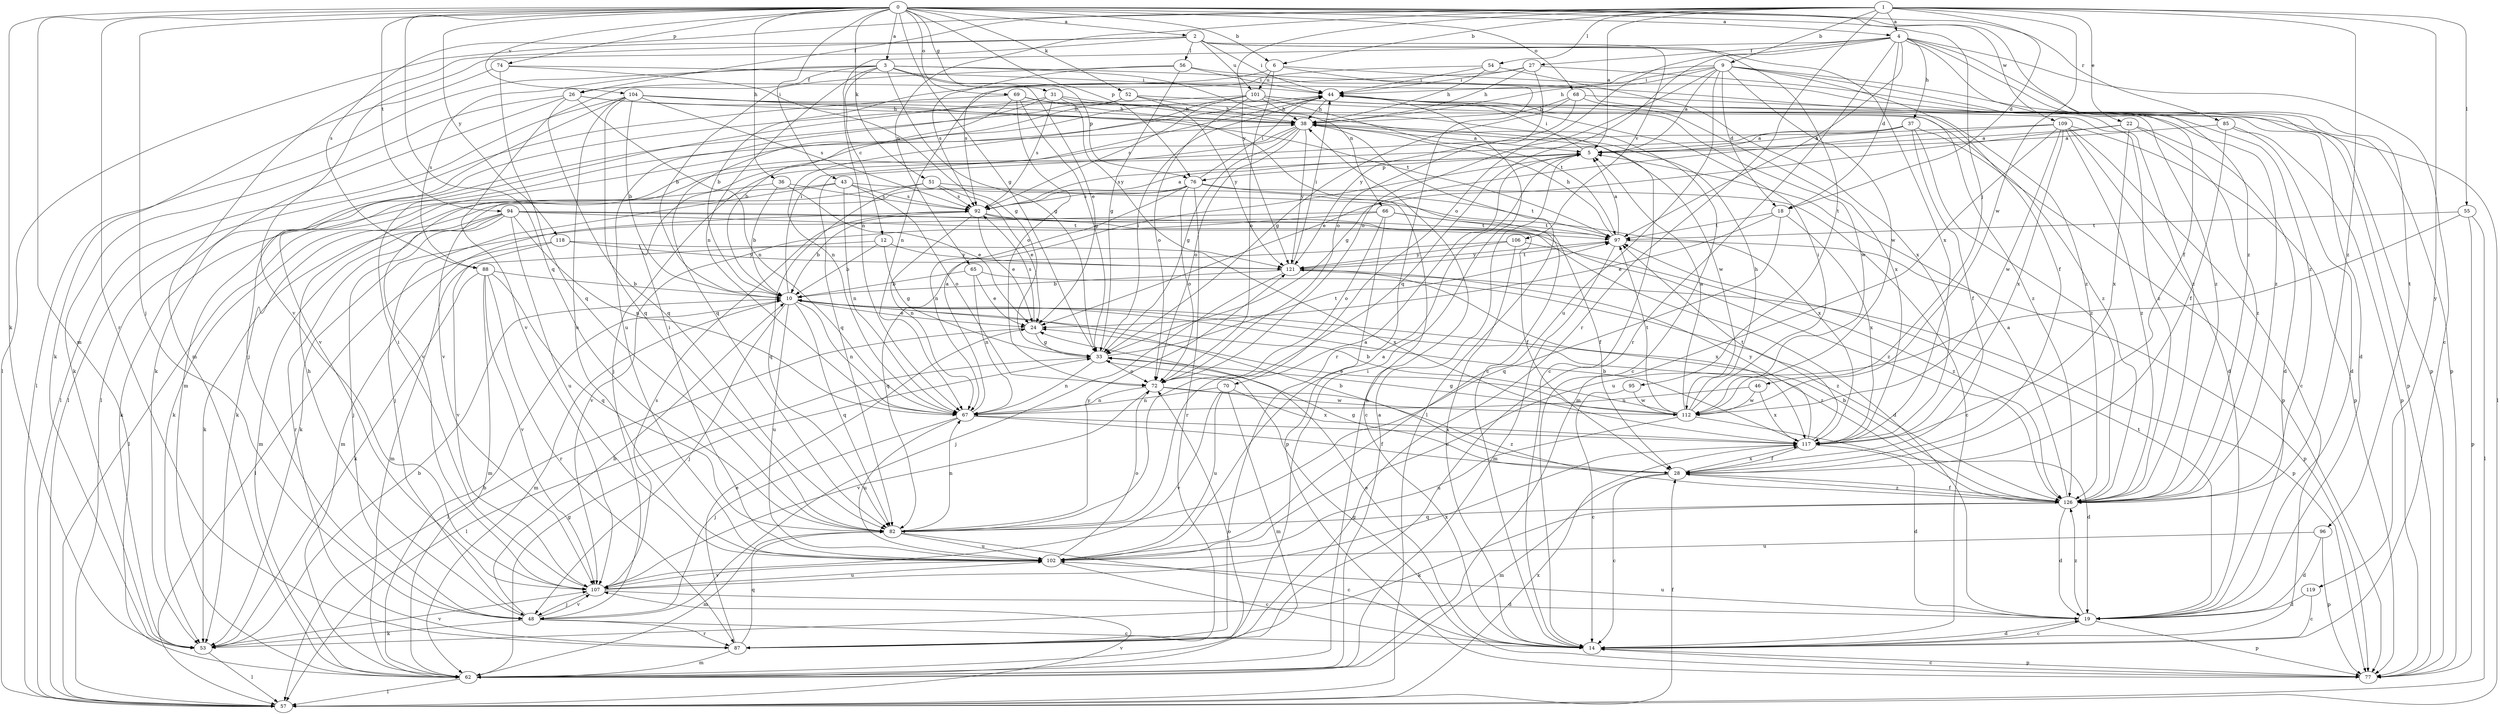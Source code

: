 strict digraph  {
0;
1;
2;
3;
4;
5;
6;
9;
10;
12;
14;
18;
19;
22;
24;
26;
27;
28;
31;
33;
36;
37;
38;
43;
44;
46;
48;
51;
52;
53;
54;
55;
56;
57;
62;
65;
66;
67;
68;
69;
70;
72;
74;
76;
77;
82;
85;
87;
88;
92;
94;
95;
96;
97;
101;
102;
104;
106;
107;
109;
112;
117;
118;
119;
121;
126;
0 -> 2  [label=a];
0 -> 3  [label=a];
0 -> 4  [label=a];
0 -> 6  [label=b];
0 -> 31  [label=g];
0 -> 33  [label=g];
0 -> 36  [label=h];
0 -> 43  [label=i];
0 -> 46  [label=j];
0 -> 48  [label=j];
0 -> 51  [label=k];
0 -> 52  [label=k];
0 -> 53  [label=k];
0 -> 62  [label=m];
0 -> 68  [label=o];
0 -> 69  [label=o];
0 -> 74  [label=p];
0 -> 76  [label=p];
0 -> 82  [label=q];
0 -> 85  [label=r];
0 -> 87  [label=r];
0 -> 94  [label=t];
0 -> 104  [label=v];
0 -> 109  [label=w];
0 -> 118  [label=y];
0 -> 126  [label=z];
1 -> 4  [label=a];
1 -> 5  [label=a];
1 -> 6  [label=b];
1 -> 9  [label=b];
1 -> 18  [label=d];
1 -> 22  [label=e];
1 -> 26  [label=f];
1 -> 54  [label=l];
1 -> 55  [label=l];
1 -> 65  [label=n];
1 -> 87  [label=r];
1 -> 88  [label=s];
1 -> 112  [label=w];
1 -> 119  [label=y];
1 -> 121  [label=y];
1 -> 126  [label=z];
2 -> 44  [label=i];
2 -> 56  [label=l];
2 -> 57  [label=l];
2 -> 62  [label=m];
2 -> 95  [label=t];
2 -> 101  [label=u];
2 -> 106  [label=v];
2 -> 107  [label=v];
2 -> 117  [label=x];
3 -> 12  [label=c];
3 -> 24  [label=e];
3 -> 26  [label=f];
3 -> 33  [label=g];
3 -> 57  [label=l];
3 -> 66  [label=n];
3 -> 67  [label=n];
3 -> 76  [label=p];
3 -> 88  [label=s];
3 -> 126  [label=z];
4 -> 14  [label=c];
4 -> 18  [label=d];
4 -> 27  [label=f];
4 -> 28  [label=f];
4 -> 37  [label=h];
4 -> 67  [label=n];
4 -> 70  [label=o];
4 -> 82  [label=q];
4 -> 87  [label=r];
4 -> 96  [label=t];
4 -> 97  [label=t];
4 -> 126  [label=z];
5 -> 44  [label=i];
5 -> 76  [label=p];
5 -> 92  [label=s];
6 -> 10  [label=b];
6 -> 72  [label=o];
6 -> 87  [label=r];
6 -> 101  [label=u];
6 -> 126  [label=z];
9 -> 5  [label=a];
9 -> 18  [label=d];
9 -> 28  [label=f];
9 -> 38  [label=h];
9 -> 44  [label=i];
9 -> 67  [label=n];
9 -> 72  [label=o];
9 -> 77  [label=p];
9 -> 102  [label=u];
9 -> 112  [label=w];
9 -> 126  [label=z];
10 -> 24  [label=e];
10 -> 44  [label=i];
10 -> 48  [label=j];
10 -> 62  [label=m];
10 -> 67  [label=n];
10 -> 82  [label=q];
10 -> 102  [label=u];
10 -> 126  [label=z];
12 -> 10  [label=b];
12 -> 33  [label=g];
12 -> 62  [label=m];
12 -> 121  [label=y];
14 -> 19  [label=d];
14 -> 24  [label=e];
14 -> 77  [label=p];
18 -> 24  [label=e];
18 -> 82  [label=q];
18 -> 97  [label=t];
18 -> 117  [label=x];
19 -> 14  [label=c];
19 -> 77  [label=p];
19 -> 97  [label=t];
19 -> 102  [label=u];
19 -> 126  [label=z];
22 -> 5  [label=a];
22 -> 19  [label=d];
22 -> 24  [label=e];
22 -> 117  [label=x];
22 -> 126  [label=z];
24 -> 33  [label=g];
24 -> 57  [label=l];
24 -> 92  [label=s];
26 -> 38  [label=h];
26 -> 53  [label=k];
26 -> 57  [label=l];
26 -> 67  [label=n];
26 -> 82  [label=q];
26 -> 97  [label=t];
27 -> 38  [label=h];
27 -> 44  [label=i];
27 -> 72  [label=o];
27 -> 77  [label=p];
27 -> 92  [label=s];
28 -> 10  [label=b];
28 -> 14  [label=c];
28 -> 33  [label=g];
28 -> 62  [label=m];
28 -> 117  [label=x];
28 -> 126  [label=z];
31 -> 14  [label=c];
31 -> 38  [label=h];
31 -> 92  [label=s];
31 -> 102  [label=u];
31 -> 107  [label=v];
31 -> 121  [label=y];
33 -> 44  [label=i];
33 -> 57  [label=l];
33 -> 67  [label=n];
33 -> 72  [label=o];
33 -> 97  [label=t];
36 -> 10  [label=b];
36 -> 24  [label=e];
36 -> 53  [label=k];
36 -> 92  [label=s];
37 -> 5  [label=a];
37 -> 28  [label=f];
37 -> 48  [label=j];
37 -> 77  [label=p];
37 -> 107  [label=v];
37 -> 126  [label=z];
38 -> 5  [label=a];
38 -> 33  [label=g];
38 -> 57  [label=l];
38 -> 72  [label=o];
38 -> 82  [label=q];
38 -> 107  [label=v];
38 -> 112  [label=w];
38 -> 121  [label=y];
43 -> 48  [label=j];
43 -> 57  [label=l];
43 -> 67  [label=n];
43 -> 72  [label=o];
43 -> 92  [label=s];
43 -> 117  [label=x];
44 -> 38  [label=h];
44 -> 112  [label=w];
44 -> 126  [label=z];
46 -> 67  [label=n];
46 -> 112  [label=w];
46 -> 117  [label=x];
48 -> 10  [label=b];
48 -> 14  [label=c];
48 -> 38  [label=h];
48 -> 53  [label=k];
48 -> 87  [label=r];
48 -> 107  [label=v];
51 -> 14  [label=c];
51 -> 24  [label=e];
51 -> 53  [label=k];
51 -> 82  [label=q];
51 -> 92  [label=s];
52 -> 38  [label=h];
52 -> 62  [label=m];
52 -> 82  [label=q];
52 -> 121  [label=y];
52 -> 126  [label=z];
53 -> 10  [label=b];
53 -> 57  [label=l];
53 -> 107  [label=v];
54 -> 38  [label=h];
54 -> 44  [label=i];
54 -> 107  [label=v];
54 -> 117  [label=x];
55 -> 57  [label=l];
55 -> 77  [label=p];
55 -> 97  [label=t];
55 -> 102  [label=u];
56 -> 10  [label=b];
56 -> 33  [label=g];
56 -> 44  [label=i];
56 -> 92  [label=s];
56 -> 126  [label=z];
57 -> 28  [label=f];
57 -> 107  [label=v];
57 -> 117  [label=x];
62 -> 5  [label=a];
62 -> 10  [label=b];
62 -> 33  [label=g];
62 -> 38  [label=h];
62 -> 57  [label=l];
62 -> 72  [label=o];
65 -> 10  [label=b];
65 -> 24  [label=e];
65 -> 67  [label=n];
65 -> 126  [label=z];
66 -> 28  [label=f];
66 -> 53  [label=k];
66 -> 72  [label=o];
66 -> 77  [label=p];
66 -> 97  [label=t];
66 -> 107  [label=v];
67 -> 5  [label=a];
67 -> 28  [label=f];
67 -> 48  [label=j];
67 -> 102  [label=u];
67 -> 117  [label=x];
68 -> 33  [label=g];
68 -> 38  [label=h];
68 -> 77  [label=p];
68 -> 117  [label=x];
68 -> 121  [label=y];
69 -> 10  [label=b];
69 -> 14  [label=c];
69 -> 33  [label=g];
69 -> 38  [label=h];
69 -> 57  [label=l];
69 -> 72  [label=o];
70 -> 62  [label=m];
70 -> 67  [label=n];
70 -> 102  [label=u];
70 -> 107  [label=v];
70 -> 117  [label=x];
72 -> 67  [label=n];
72 -> 107  [label=v];
72 -> 112  [label=w];
72 -> 126  [label=z];
74 -> 33  [label=g];
74 -> 44  [label=i];
74 -> 53  [label=k];
74 -> 82  [label=q];
76 -> 14  [label=c];
76 -> 44  [label=i];
76 -> 53  [label=k];
76 -> 67  [label=n];
76 -> 72  [label=o];
76 -> 87  [label=r];
76 -> 92  [label=s];
76 -> 97  [label=t];
77 -> 14  [label=c];
77 -> 33  [label=g];
82 -> 5  [label=a];
82 -> 14  [label=c];
82 -> 62  [label=m];
82 -> 67  [label=n];
82 -> 102  [label=u];
82 -> 121  [label=y];
85 -> 5  [label=a];
85 -> 19  [label=d];
85 -> 28  [label=f];
85 -> 77  [label=p];
87 -> 24  [label=e];
87 -> 44  [label=i];
87 -> 62  [label=m];
87 -> 82  [label=q];
88 -> 10  [label=b];
88 -> 53  [label=k];
88 -> 62  [label=m];
88 -> 82  [label=q];
88 -> 87  [label=r];
88 -> 107  [label=v];
92 -> 5  [label=a];
92 -> 10  [label=b];
92 -> 19  [label=d];
92 -> 24  [label=e];
92 -> 62  [label=m];
92 -> 67  [label=n];
92 -> 97  [label=t];
94 -> 28  [label=f];
94 -> 48  [label=j];
94 -> 53  [label=k];
94 -> 62  [label=m];
94 -> 67  [label=n];
94 -> 87  [label=r];
94 -> 97  [label=t];
94 -> 102  [label=u];
94 -> 126  [label=z];
95 -> 14  [label=c];
95 -> 112  [label=w];
96 -> 19  [label=d];
96 -> 77  [label=p];
96 -> 102  [label=u];
97 -> 5  [label=a];
97 -> 38  [label=h];
97 -> 62  [label=m];
97 -> 77  [label=p];
97 -> 121  [label=y];
101 -> 19  [label=d];
101 -> 38  [label=h];
101 -> 53  [label=k];
101 -> 57  [label=l];
101 -> 67  [label=n];
101 -> 72  [label=o];
101 -> 92  [label=s];
101 -> 97  [label=t];
102 -> 5  [label=a];
102 -> 14  [label=c];
102 -> 44  [label=i];
102 -> 72  [label=o];
102 -> 107  [label=v];
104 -> 10  [label=b];
104 -> 14  [label=c];
104 -> 38  [label=h];
104 -> 48  [label=j];
104 -> 57  [label=l];
104 -> 82  [label=q];
104 -> 92  [label=s];
104 -> 102  [label=u];
104 -> 126  [label=z];
106 -> 14  [label=c];
106 -> 82  [label=q];
106 -> 121  [label=y];
106 -> 126  [label=z];
107 -> 19  [label=d];
107 -> 44  [label=i];
107 -> 48  [label=j];
107 -> 92  [label=s];
107 -> 102  [label=u];
107 -> 117  [label=x];
109 -> 5  [label=a];
109 -> 14  [label=c];
109 -> 19  [label=d];
109 -> 33  [label=g];
109 -> 62  [label=m];
109 -> 77  [label=p];
109 -> 112  [label=w];
109 -> 117  [label=x];
109 -> 126  [label=z];
112 -> 5  [label=a];
112 -> 10  [label=b];
112 -> 19  [label=d];
112 -> 24  [label=e];
112 -> 33  [label=g];
112 -> 38  [label=h];
112 -> 44  [label=i];
112 -> 97  [label=t];
112 -> 102  [label=u];
117 -> 10  [label=b];
117 -> 19  [label=d];
117 -> 28  [label=f];
117 -> 97  [label=t];
117 -> 121  [label=y];
118 -> 57  [label=l];
118 -> 107  [label=v];
118 -> 117  [label=x];
118 -> 121  [label=y];
119 -> 14  [label=c];
119 -> 19  [label=d];
121 -> 10  [label=b];
121 -> 44  [label=i];
121 -> 48  [label=j];
121 -> 77  [label=p];
121 -> 97  [label=t];
121 -> 117  [label=x];
126 -> 5  [label=a];
126 -> 10  [label=b];
126 -> 19  [label=d];
126 -> 28  [label=f];
126 -> 53  [label=k];
126 -> 82  [label=q];
}
